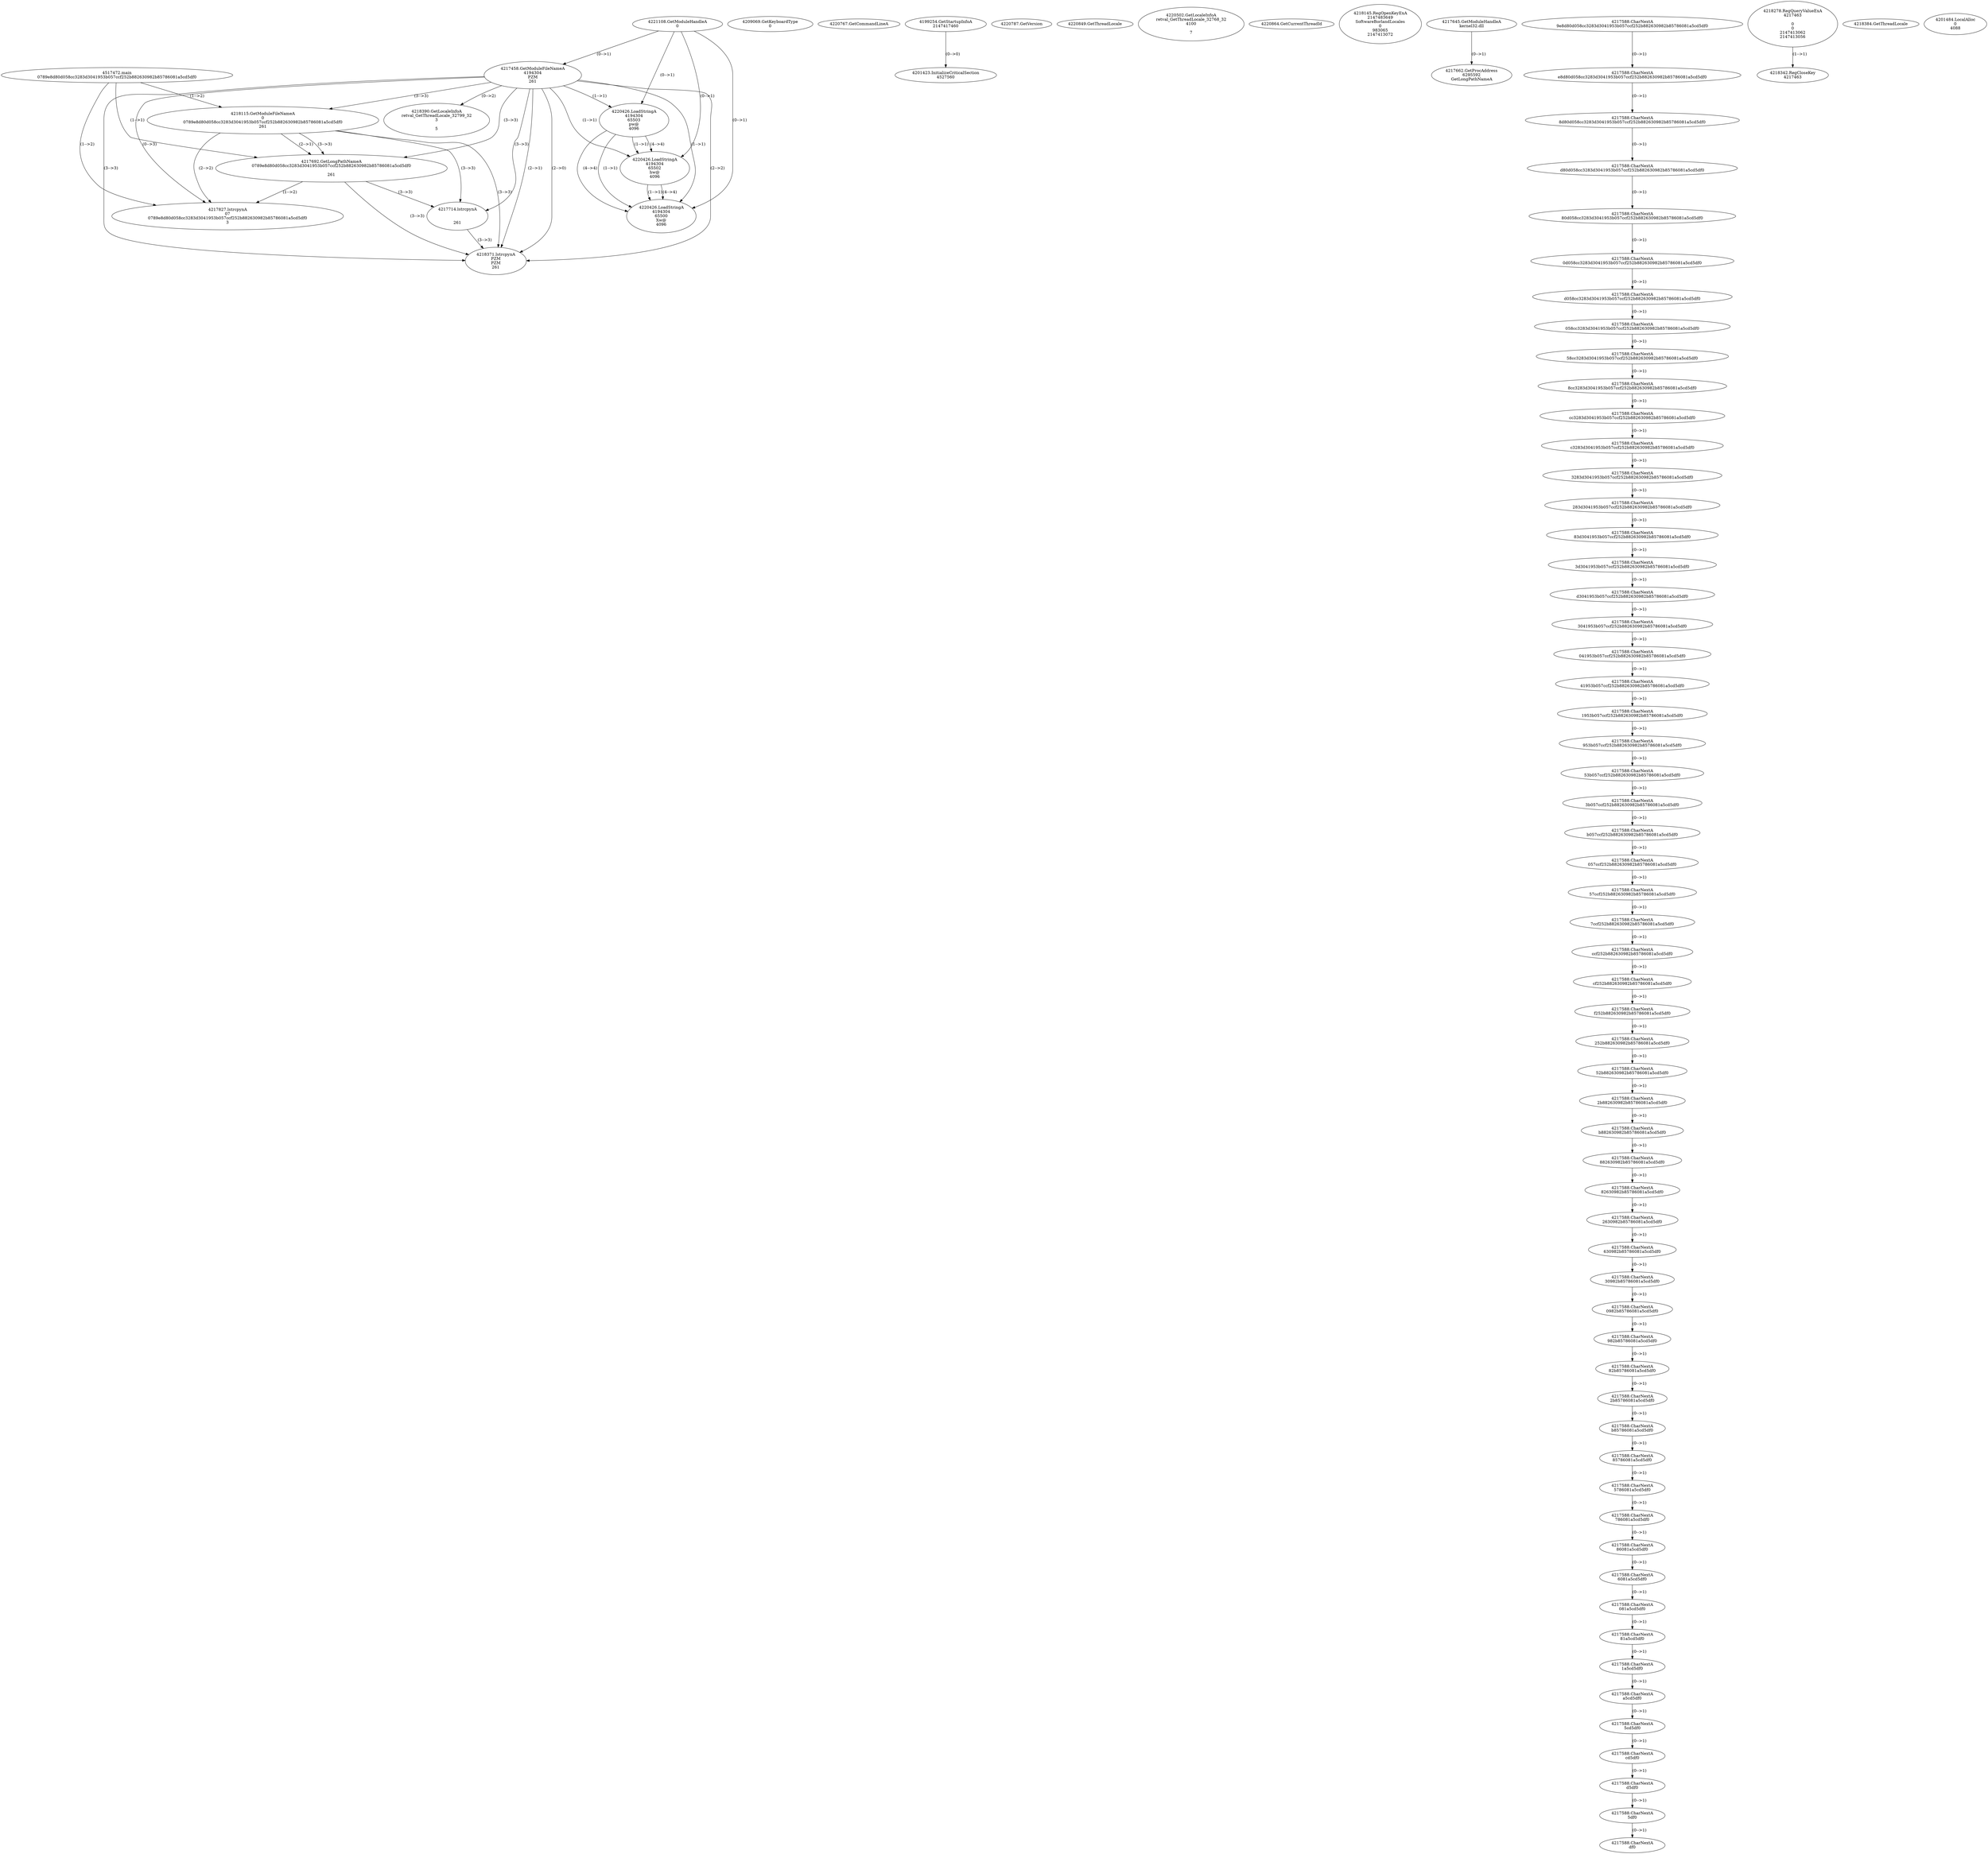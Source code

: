 // Global SCDG with merge call
digraph {
	0 [label="4517472.main
0789e8d80d058cc3283d3041953b057ccf252b882630982b85786081a5cd5df0"]
	1 [label="4221108.GetModuleHandleA
0"]
	2 [label="4209069.GetKeyboardType
0"]
	3 [label="4220767.GetCommandLineA
"]
	4 [label="4199254.GetStartupInfoA
2147417460"]
	5 [label="4220787.GetVersion
"]
	6 [label="4220849.GetThreadLocale
"]
	7 [label="4220502.GetLocaleInfoA
retval_GetThreadLocale_32768_32
4100

7"]
	8 [label="4220864.GetCurrentThreadId
"]
	9 [label="4217458.GetModuleFileNameA
4194304
PZM
261"]
	1 -> 9 [label="(0-->1)"]
	10 [label="4218115.GetModuleFileNameA
0
0789e8d80d058cc3283d3041953b057ccf252b882630982b85786081a5cd5df0
261"]
	0 -> 10 [label="(1-->2)"]
	9 -> 10 [label="(3-->3)"]
	11 [label="4218145.RegOpenKeyExA
2147483649
Software\Borland\Locales
0
983065
2147413072"]
	12 [label="4217645.GetModuleHandleA
kernel32.dll"]
	13 [label="4217662.GetProcAddress
6295592
GetLongPathNameA"]
	12 -> 13 [label="(0-->1)"]
	14 [label="4217692.GetLongPathNameA
0789e8d80d058cc3283d3041953b057ccf252b882630982b85786081a5cd5df0

261"]
	0 -> 14 [label="(1-->1)"]
	10 -> 14 [label="(2-->1)"]
	9 -> 14 [label="(3-->3)"]
	10 -> 14 [label="(3-->3)"]
	15 [label="4217827.lstrcpynA
07
0789e8d80d058cc3283d3041953b057ccf252b882630982b85786081a5cd5df0
3"]
	0 -> 15 [label="(1-->2)"]
	10 -> 15 [label="(2-->2)"]
	14 -> 15 [label="(1-->2)"]
	9 -> 15 [label="(0-->3)"]
	16 [label="4217588.CharNextA
9e8d80d058cc3283d3041953b057ccf252b882630982b85786081a5cd5df0"]
	17 [label="4217588.CharNextA
e8d80d058cc3283d3041953b057ccf252b882630982b85786081a5cd5df0"]
	16 -> 17 [label="(0-->1)"]
	18 [label="4217588.CharNextA
8d80d058cc3283d3041953b057ccf252b882630982b85786081a5cd5df0"]
	17 -> 18 [label="(0-->1)"]
	19 [label="4217588.CharNextA
d80d058cc3283d3041953b057ccf252b882630982b85786081a5cd5df0"]
	18 -> 19 [label="(0-->1)"]
	20 [label="4217588.CharNextA
80d058cc3283d3041953b057ccf252b882630982b85786081a5cd5df0"]
	19 -> 20 [label="(0-->1)"]
	21 [label="4217588.CharNextA
0d058cc3283d3041953b057ccf252b882630982b85786081a5cd5df0"]
	20 -> 21 [label="(0-->1)"]
	22 [label="4217588.CharNextA
d058cc3283d3041953b057ccf252b882630982b85786081a5cd5df0"]
	21 -> 22 [label="(0-->1)"]
	23 [label="4217588.CharNextA
058cc3283d3041953b057ccf252b882630982b85786081a5cd5df0"]
	22 -> 23 [label="(0-->1)"]
	24 [label="4217588.CharNextA
58cc3283d3041953b057ccf252b882630982b85786081a5cd5df0"]
	23 -> 24 [label="(0-->1)"]
	25 [label="4217588.CharNextA
8cc3283d3041953b057ccf252b882630982b85786081a5cd5df0"]
	24 -> 25 [label="(0-->1)"]
	26 [label="4217588.CharNextA
cc3283d3041953b057ccf252b882630982b85786081a5cd5df0"]
	25 -> 26 [label="(0-->1)"]
	27 [label="4217588.CharNextA
c3283d3041953b057ccf252b882630982b85786081a5cd5df0"]
	26 -> 27 [label="(0-->1)"]
	28 [label="4217588.CharNextA
3283d3041953b057ccf252b882630982b85786081a5cd5df0"]
	27 -> 28 [label="(0-->1)"]
	29 [label="4217588.CharNextA
283d3041953b057ccf252b882630982b85786081a5cd5df0"]
	28 -> 29 [label="(0-->1)"]
	30 [label="4217588.CharNextA
83d3041953b057ccf252b882630982b85786081a5cd5df0"]
	29 -> 30 [label="(0-->1)"]
	31 [label="4217588.CharNextA
3d3041953b057ccf252b882630982b85786081a5cd5df0"]
	30 -> 31 [label="(0-->1)"]
	32 [label="4217588.CharNextA
d3041953b057ccf252b882630982b85786081a5cd5df0"]
	31 -> 32 [label="(0-->1)"]
	33 [label="4217588.CharNextA
3041953b057ccf252b882630982b85786081a5cd5df0"]
	32 -> 33 [label="(0-->1)"]
	34 [label="4217588.CharNextA
041953b057ccf252b882630982b85786081a5cd5df0"]
	33 -> 34 [label="(0-->1)"]
	35 [label="4217588.CharNextA
41953b057ccf252b882630982b85786081a5cd5df0"]
	34 -> 35 [label="(0-->1)"]
	36 [label="4217588.CharNextA
1953b057ccf252b882630982b85786081a5cd5df0"]
	35 -> 36 [label="(0-->1)"]
	37 [label="4217588.CharNextA
953b057ccf252b882630982b85786081a5cd5df0"]
	36 -> 37 [label="(0-->1)"]
	38 [label="4217588.CharNextA
53b057ccf252b882630982b85786081a5cd5df0"]
	37 -> 38 [label="(0-->1)"]
	39 [label="4217588.CharNextA
3b057ccf252b882630982b85786081a5cd5df0"]
	38 -> 39 [label="(0-->1)"]
	40 [label="4217588.CharNextA
b057ccf252b882630982b85786081a5cd5df0"]
	39 -> 40 [label="(0-->1)"]
	41 [label="4217588.CharNextA
057ccf252b882630982b85786081a5cd5df0"]
	40 -> 41 [label="(0-->1)"]
	42 [label="4217588.CharNextA
57ccf252b882630982b85786081a5cd5df0"]
	41 -> 42 [label="(0-->1)"]
	43 [label="4217588.CharNextA
7ccf252b882630982b85786081a5cd5df0"]
	42 -> 43 [label="(0-->1)"]
	44 [label="4217588.CharNextA
ccf252b882630982b85786081a5cd5df0"]
	43 -> 44 [label="(0-->1)"]
	45 [label="4217588.CharNextA
cf252b882630982b85786081a5cd5df0"]
	44 -> 45 [label="(0-->1)"]
	46 [label="4217588.CharNextA
f252b882630982b85786081a5cd5df0"]
	45 -> 46 [label="(0-->1)"]
	47 [label="4217588.CharNextA
252b882630982b85786081a5cd5df0"]
	46 -> 47 [label="(0-->1)"]
	48 [label="4217588.CharNextA
52b882630982b85786081a5cd5df0"]
	47 -> 48 [label="(0-->1)"]
	49 [label="4217588.CharNextA
2b882630982b85786081a5cd5df0"]
	48 -> 49 [label="(0-->1)"]
	50 [label="4217588.CharNextA
b882630982b85786081a5cd5df0"]
	49 -> 50 [label="(0-->1)"]
	51 [label="4217588.CharNextA
882630982b85786081a5cd5df0"]
	50 -> 51 [label="(0-->1)"]
	52 [label="4217588.CharNextA
82630982b85786081a5cd5df0"]
	51 -> 52 [label="(0-->1)"]
	53 [label="4217588.CharNextA
2630982b85786081a5cd5df0"]
	52 -> 53 [label="(0-->1)"]
	54 [label="4217588.CharNextA
630982b85786081a5cd5df0"]
	53 -> 54 [label="(0-->1)"]
	55 [label="4217588.CharNextA
30982b85786081a5cd5df0"]
	54 -> 55 [label="(0-->1)"]
	56 [label="4217588.CharNextA
0982b85786081a5cd5df0"]
	55 -> 56 [label="(0-->1)"]
	57 [label="4217588.CharNextA
982b85786081a5cd5df0"]
	56 -> 57 [label="(0-->1)"]
	58 [label="4217588.CharNextA
82b85786081a5cd5df0"]
	57 -> 58 [label="(0-->1)"]
	59 [label="4217588.CharNextA
2b85786081a5cd5df0"]
	58 -> 59 [label="(0-->1)"]
	60 [label="4217588.CharNextA
b85786081a5cd5df0"]
	59 -> 60 [label="(0-->1)"]
	61 [label="4217588.CharNextA
85786081a5cd5df0"]
	60 -> 61 [label="(0-->1)"]
	62 [label="4217588.CharNextA
5786081a5cd5df0"]
	61 -> 62 [label="(0-->1)"]
	63 [label="4217588.CharNextA
786081a5cd5df0"]
	62 -> 63 [label="(0-->1)"]
	64 [label="4217588.CharNextA
86081a5cd5df0"]
	63 -> 64 [label="(0-->1)"]
	65 [label="4217588.CharNextA
6081a5cd5df0"]
	64 -> 65 [label="(0-->1)"]
	66 [label="4217588.CharNextA
081a5cd5df0"]
	65 -> 66 [label="(0-->1)"]
	67 [label="4217588.CharNextA
81a5cd5df0"]
	66 -> 67 [label="(0-->1)"]
	68 [label="4217588.CharNextA
1a5cd5df0"]
	67 -> 68 [label="(0-->1)"]
	69 [label="4217588.CharNextA
a5cd5df0"]
	68 -> 69 [label="(0-->1)"]
	70 [label="4217588.CharNextA
5cd5df0"]
	69 -> 70 [label="(0-->1)"]
	71 [label="4217588.CharNextA
cd5df0"]
	70 -> 71 [label="(0-->1)"]
	72 [label="4217588.CharNextA
d5df0"]
	71 -> 72 [label="(0-->1)"]
	73 [label="4217588.CharNextA
5df0"]
	72 -> 73 [label="(0-->1)"]
	74 [label="4217588.CharNextA
df0"]
	73 -> 74 [label="(0-->1)"]
	75 [label="4217714.lstrcpynA


261"]
	9 -> 75 [label="(3-->3)"]
	10 -> 75 [label="(3-->3)"]
	14 -> 75 [label="(3-->3)"]
	76 [label="4218278.RegQueryValueExA
4217463

0
0
2147413062
2147413056"]
	77 [label="4218342.RegCloseKey
4217463"]
	76 -> 77 [label="(1-->1)"]
	78 [label="4218371.lstrcpynA
PZM
PZM
261"]
	9 -> 78 [label="(2-->1)"]
	9 -> 78 [label="(2-->2)"]
	9 -> 78 [label="(3-->3)"]
	10 -> 78 [label="(3-->3)"]
	14 -> 78 [label="(3-->3)"]
	75 -> 78 [label="(3-->3)"]
	9 -> 78 [label="(2-->0)"]
	79 [label="4218384.GetThreadLocale
"]
	80 [label="4218390.GetLocaleInfoA
retval_GetThreadLocale_32799_32
3

5"]
	9 -> 80 [label="(0-->2)"]
	81 [label="4220426.LoadStringA
4194304
65503
pw@
4096"]
	1 -> 81 [label="(0-->1)"]
	9 -> 81 [label="(1-->1)"]
	82 [label="4220426.LoadStringA
4194304
65502
hw@
4096"]
	1 -> 82 [label="(0-->1)"]
	9 -> 82 [label="(1-->1)"]
	81 -> 82 [label="(1-->1)"]
	81 -> 82 [label="(4-->4)"]
	83 [label="4220426.LoadStringA
4194304
65500
Xw@
4096"]
	1 -> 83 [label="(0-->1)"]
	9 -> 83 [label="(1-->1)"]
	81 -> 83 [label="(1-->1)"]
	82 -> 83 [label="(1-->1)"]
	81 -> 83 [label="(4-->4)"]
	82 -> 83 [label="(4-->4)"]
	84 [label="4201423.InitializeCriticalSection
4527560"]
	4 -> 84 [label="(0-->0)"]
	85 [label="4201484.LocalAlloc
0
4088"]
}
